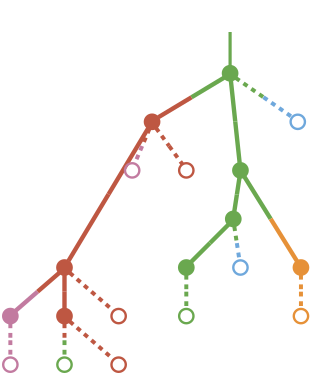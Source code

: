 strict digraph  {
graph[splines=false]; nodesep=0.7; rankdir=TB; ranksep=0.6; forcelabels=true; dpi=600; size=2.5;
0 [color="#6aa84fff", fillcolor="#6aa84fff", fixedsize=true, fontname=Lato, fontsize="12pt", height="0.25", label="", penwidth=3, shape=circle, style=filled, xlabel=""];
1 [color="#be5742ff", fillcolor="#be5742ff", fixedsize=true, fontname=Lato, fontsize="12pt", height="0.25", label="", penwidth=3, shape=circle, style=filled, xlabel=""];
2 [color="#6aa84fff", fillcolor="#6aa84fff", fixedsize=true, fontname=Lato, fontsize="12pt", height="0.25", label="", penwidth=3, shape=circle, style=filled, xlabel=""];
16 [color="#6fa8dcff", fillcolor="#6fa8dcff", fixedsize=true, fontname=Lato, fontsize="12pt", height="0.25", label="", penwidth=3, shape=circle, style=solid, xlabel=""];
3 [color="#be5742ff", fillcolor="#be5742ff", fixedsize=true, fontname=Lato, fontsize="12pt", height="0.25", label="", penwidth=3, shape=circle, style=filled, xlabel=""];
11 [color="#c27ba0ff", fillcolor="#c27ba0ff", fixedsize=true, fontname=Lato, fontsize="12pt", height="0.25", label="", penwidth=3, shape=circle, style=solid, xlabel=""];
13 [color="#be5742ff", fillcolor="#be5742ff", fixedsize=true, fontname=Lato, fontsize="12pt", height="0.25", label="", penwidth=3, shape=circle, style=solid, xlabel=""];
4 [color="#6aa84fff", fillcolor="#6aa84fff", fixedsize=true, fontname=Lato, fontsize="12pt", height="0.25", label="", penwidth=3, shape=circle, style=filled, xlabel=""];
8 [color="#e69138ff", fillcolor="#e69138ff", fixedsize=true, fontname=Lato, fontsize="12pt", height="0.25", label="", penwidth=3, shape=circle, style=filled, xlabel=""];
5 [color="#c27ba0ff", fillcolor="#c27ba0ff", fixedsize=true, fontname=Lato, fontsize="12pt", height="0.25", label="", penwidth=3, shape=circle, style=filled, xlabel=""];
6 [color="#be5742ff", fillcolor="#be5742ff", fixedsize=true, fontname=Lato, fontsize="12pt", height="0.25", label="", penwidth=3, shape=circle, style=filled, xlabel=""];
14 [color="#be5742ff", fillcolor="#be5742ff", fixedsize=true, fontname=Lato, fontsize="12pt", height="0.25", label="", penwidth=3, shape=circle, style=solid, xlabel=""];
7 [color="#6aa84fff", fillcolor="#6aa84fff", fixedsize=true, fontname=Lato, fontsize="12pt", height="0.25", label="", penwidth=3, shape=circle, style=filled, xlabel=""];
17 [color="#6fa8dcff", fillcolor="#6fa8dcff", fixedsize=true, fontname=Lato, fontsize="12pt", height="0.25", label="", penwidth=3, shape=circle, style=solid, xlabel=""];
12 [color="#c27ba0ff", fillcolor="#c27ba0ff", fixedsize=true, fontname=Lato, fontsize="12pt", height="0.25", label="", penwidth=3, shape=circle, style=solid, xlabel=""];
9 [color="#6aa84fff", fillcolor="#6aa84fff", fixedsize=true, fontname=Lato, fontsize="12pt", height="0.25", label="", penwidth=3, shape=circle, style=solid, xlabel=""];
15 [color="#be5742ff", fillcolor="#be5742ff", fixedsize=true, fontname=Lato, fontsize="12pt", height="0.25", label="", penwidth=3, shape=circle, style=solid, xlabel=""];
10 [color="#6aa84fff", fillcolor="#6aa84fff", fixedsize=true, fontname=Lato, fontsize="12pt", height="0.25", label="", penwidth=3, shape=circle, style=solid, xlabel=""];
18 [color="#e69138ff", fillcolor="#e69138ff", fixedsize=true, fontname=Lato, fontsize="12pt", height="0.25", label="", penwidth=3, shape=circle, style=solid, xlabel=""];
normal [label="", penwidth=3, style=invis, xlabel=""];
0 -> 1  [arrowsize=0, color="#6aa84fff;0.5:#be5742ff", minlen="1.75", penwidth="5.5", style=solid];
0 -> 2  [arrowsize=0, color="#6aa84fff;0.5:#6aa84fff", minlen="2.25", penwidth="5.5", style=solid];
0 -> 16  [arrowsize=0, color="#6aa84fff;0.5:#6fa8dcff", minlen="1.1749999523162842", penwidth=5, style=dashed];
1 -> 3  [arrowsize=0, color="#be5742ff;0.5:#be5742ff", minlen="3.0", penwidth="5.5", style=solid];
1 -> 11  [arrowsize=0, color="#be5742ff;0.5:#c27ba0ff", minlen="1.1749999523162842", penwidth=5, style=dashed];
1 -> 13  [arrowsize=0, color="#be5742ff;0.5:#be5742ff", minlen="1.1749999523162842", penwidth=5, style=dashed];
2 -> 4  [arrowsize=0, color="#6aa84fff;0.5:#6aa84fff", minlen="1.7999999523162842", penwidth="5.5", style=solid];
2 -> 8  [arrowsize=0, color="#6aa84fff;0.5:#e69138ff", minlen="2.625", penwidth="5.5", style=solid];
3 -> 5  [arrowsize=0, color="#be5742ff;0.5:#c27ba0ff", minlen="1.5750000476837158", penwidth="5.5", style=solid];
3 -> 6  [arrowsize=0, color="#be5742ff;0.5:#be5742ff", minlen="1.75", penwidth="5.5", style=solid];
3 -> 14  [arrowsize=0, color="#be5742ff;0.5:#be5742ff", minlen="1.1749999523162842", penwidth=5, style=dashed];
4 -> 7  [arrowsize=0, color="#6aa84fff;0.5:#6aa84fff", minlen="1.350000023841858", penwidth="5.5", style=solid];
4 -> 17  [arrowsize=0, color="#6aa84fff;0.5:#6fa8dcff", minlen="1.1749999523162842", penwidth=5, style=dashed];
8 -> 18  [arrowsize=0, color="#e69138ff;0.5:#e69138ff", minlen="1.1749999523162842", penwidth=5, style=dashed];
5 -> 12  [arrowsize=0, color="#c27ba0ff;0.5:#c27ba0ff", minlen="1.1749999523162842", penwidth=5, style=dashed];
6 -> 9  [arrowsize=0, color="#be5742ff;0.5:#6aa84fff", minlen="1.1749999523162842", penwidth=5, style=dashed];
6 -> 15  [arrowsize=0, color="#be5742ff;0.5:#be5742ff", minlen="1.1749999523162842", penwidth=5, style=dashed];
7 -> 10  [arrowsize=0, color="#6aa84fff;0.5:#6aa84fff", minlen="1.1749999523162842", penwidth=5, style=dashed];
normal -> 0  [arrowsize=0, color="#6aa84fff", label="", penwidth=4, style=solid];
}
